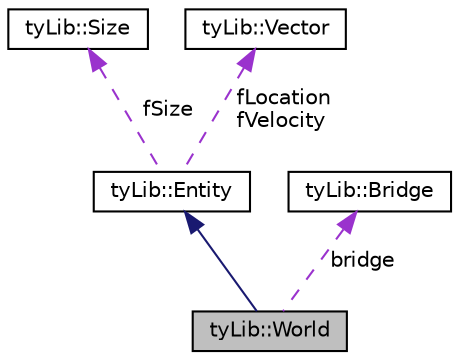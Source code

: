 digraph "tyLib::World"
{
  edge [fontname="Helvetica",fontsize="10",labelfontname="Helvetica",labelfontsize="10"];
  node [fontname="Helvetica",fontsize="10",shape=record];
  Node1 [label="tyLib::World",height=0.2,width=0.4,color="black", fillcolor="grey75", style="filled", fontcolor="black"];
  Node2 -> Node1 [dir="back",color="midnightblue",fontsize="10",style="solid",fontname="Helvetica"];
  Node2 [label="tyLib::Entity",height=0.2,width=0.4,color="black", fillcolor="white", style="filled",URL="$classty_lib_1_1_entity.html",tooltip="Model representing an Entity, something that moves on the battle field. "];
  Node3 -> Node2 [dir="back",color="darkorchid3",fontsize="10",style="dashed",label=" fSize" ,fontname="Helvetica"];
  Node3 [label="tyLib::Size",height=0.2,width=0.4,color="black", fillcolor="white", style="filled",URL="$classty_lib_1_1_size.html"];
  Node4 -> Node2 [dir="back",color="darkorchid3",fontsize="10",style="dashed",label=" fLocation\nfVelocity" ,fontname="Helvetica"];
  Node4 [label="tyLib::Vector",height=0.2,width=0.4,color="black", fillcolor="white", style="filled",URL="$classty_lib_1_1_vector.html"];
  Node5 -> Node1 [dir="back",color="darkorchid3",fontsize="10",style="dashed",label=" bridge" ,fontname="Helvetica"];
  Node5 [label="tyLib::Bridge",height=0.2,width=0.4,color="black", fillcolor="white", style="filled",URL="$classty_lib_1_1_bridge.html",tooltip="A bridge between the tyLib and an graphical representation. "];
}
